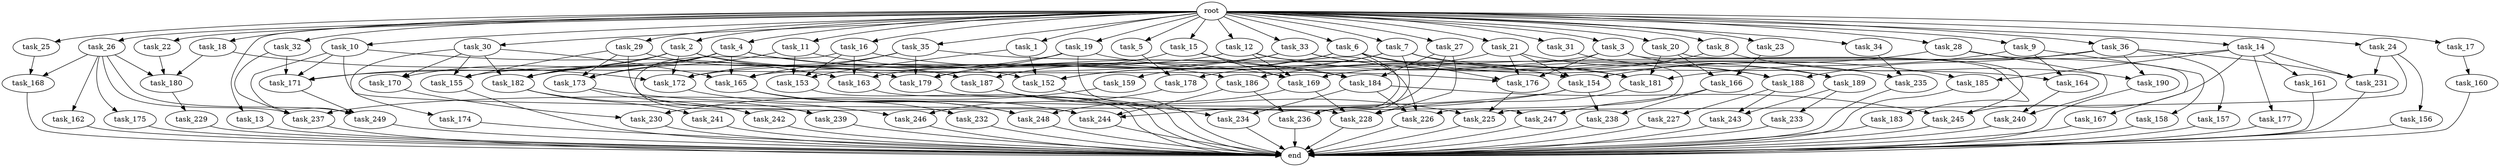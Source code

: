 digraph G {
  task_29 [size="1.024000"];
  task_32 [size="1.024000"];
  task_26 [size="1.024000"];
  task_247 [size="635655159.808000"];
  task_226 [size="1554778161.152000"];
  task_156 [size="34359738.368000"];
  task_27 [size="1.024000"];
  task_153 [size="506806140.928000"];
  task_4 [size="1.024000"];
  task_2 [size="1.024000"];
  task_13 [size="1.024000"];
  task_182 [size="2997887172.608000"];
  task_186 [size="1073741824.000000"];
  task_177 [size="137438953.472000"];
  task_235 [size="687194767.360000"];
  task_228 [size="609885356.032000"];
  task_245 [size="1692217114.624000"];
  task_6 [size="1.024000"];
  task_9 [size="1.024000"];
  task_175 [size="214748364.800000"];
  task_189 [size="627065225.216000"];
  task_159 [size="137438953.472000"];
  task_188 [size="1649267441.664000"];
  task_164 [size="446676598.784000"];
  task_231 [size="721554505.728000"];
  task_158 [size="309237645.312000"];
  task_183 [size="77309411.328000"];
  task_242 [size="214748364.800000"];
  task_234 [size="833223655.424000"];
  task_36 [size="1.024000"];
  task_16 [size="1.024000"];
  task_185 [size="214748364.800000"];
  task_249 [size="1151051235.328000"];
  task_243 [size="730144440.320000"];
  task_161 [size="137438953.472000"];
  task_170 [size="1717986918.400000"];
  task_15 [size="1.024000"];
  task_10 [size="1.024000"];
  task_229 [size="214748364.800000"];
  task_171 [size="2035814498.304000"];
  task_240 [size="352187318.272000"];
  task_162 [size="214748364.800000"];
  task_155 [size="2104533975.040000"];
  task_167 [size="214748364.800000"];
  task_190 [size="1408749273.088000"];
  task_237 [size="1185410973.696000"];
  task_172 [size="1829656068.096000"];
  task_25 [size="1.024000"];
  task_31 [size="1.024000"];
  end [size="0.000000"];
  task_227 [size="309237645.312000"];
  task_154 [size="1185410973.696000"];
  task_7 [size="1.024000"];
  task_239 [size="429496729.600000"];
  task_180 [size="1288490188.800000"];
  task_18 [size="1.024000"];
  task_12 [size="1.024000"];
  task_230 [size="558345748.480000"];
  task_33 [size="1.024000"];
  task_238 [size="635655159.808000"];
  task_14 [size="1.024000"];
  task_241 [size="214748364.800000"];
  task_173 [size="1769526525.952000"];
  task_236 [size="712964571.136000"];
  task_246 [size="523986010.112000"];
  task_184 [size="1357209665.536000"];
  task_174 [size="858993459.200000"];
  task_21 [size="1.024000"];
  task_168 [size="249108103.168000"];
  task_244 [size="1675037245.440000"];
  task_187 [size="1279900254.208000"];
  task_23 [size="1.024000"];
  task_176 [size="1563368095.744000"];
  root [size="0.000000"];
  task_5 [size="1.024000"];
  task_11 [size="1.024000"];
  task_179 [size="1228360646.656000"];
  task_3 [size="1.024000"];
  task_166 [size="996432412.672000"];
  task_19 [size="1.024000"];
  task_225 [size="481036337.152000"];
  task_232 [size="137438953.472000"];
  task_22 [size="1.024000"];
  task_28 [size="1.024000"];
  task_165 [size="2302102470.656000"];
  task_34 [size="1.024000"];
  task_233 [size="420906795.008000"];
  task_169 [size="1322849927.168000"];
  task_17 [size="1.024000"];
  task_248 [size="721554505.728000"];
  task_20 [size="1.024000"];
  task_178 [size="584115552.256000"];
  task_157 [size="549755813.888000"];
  task_1 [size="1.024000"];
  task_160 [size="309237645.312000"];
  task_181 [size="1340029796.352000"];
  task_35 [size="1.024000"];
  task_163 [size="841813590.016000"];
  task_30 [size="1.024000"];
  task_24 [size="1.024000"];
  task_152 [size="1151051235.328000"];
  task_8 [size="1.024000"];

  task_29 -> task_155 [size="679477248.000000"];
  task_29 -> task_179 [size="679477248.000000"];
  task_29 -> task_173 [size="679477248.000000"];
  task_29 -> task_244 [size="679477248.000000"];
  task_32 -> task_237 [size="536870912.000000"];
  task_32 -> task_171 [size="536870912.000000"];
  task_26 -> task_249 [size="209715200.000000"];
  task_26 -> task_162 [size="209715200.000000"];
  task_26 -> task_175 [size="209715200.000000"];
  task_26 -> task_237 [size="209715200.000000"];
  task_26 -> task_168 [size="209715200.000000"];
  task_26 -> task_180 [size="209715200.000000"];
  task_247 -> end [size="1.000000"];
  task_226 -> end [size="1.000000"];
  task_156 -> end [size="1.000000"];
  task_27 -> task_228 [size="75497472.000000"];
  task_27 -> task_184 [size="75497472.000000"];
  task_27 -> task_236 [size="75497472.000000"];
  task_153 -> end [size="1.000000"];
  task_4 -> task_184 [size="838860800.000000"];
  task_4 -> task_182 [size="838860800.000000"];
  task_4 -> task_152 [size="838860800.000000"];
  task_4 -> task_165 [size="838860800.000000"];
  task_4 -> task_173 [size="838860800.000000"];
  task_4 -> task_170 [size="838860800.000000"];
  task_2 -> task_187 [size="838860800.000000"];
  task_2 -> task_176 [size="838860800.000000"];
  task_2 -> task_182 [size="838860800.000000"];
  task_2 -> task_172 [size="838860800.000000"];
  task_2 -> task_171 [size="838860800.000000"];
  task_13 -> end [size="1.000000"];
  task_182 -> task_241 [size="209715200.000000"];
  task_182 -> task_239 [size="209715200.000000"];
  task_186 -> task_244 [size="411041792.000000"];
  task_186 -> task_236 [size="411041792.000000"];
  task_177 -> end [size="1.000000"];
  task_235 -> end [size="1.000000"];
  task_228 -> end [size="1.000000"];
  task_245 -> end [size="1.000000"];
  task_6 -> task_176 [size="75497472.000000"];
  task_6 -> task_185 [size="75497472.000000"];
  task_6 -> task_152 [size="75497472.000000"];
  task_6 -> task_179 [size="75497472.000000"];
  task_6 -> task_236 [size="75497472.000000"];
  task_9 -> task_158 [size="301989888.000000"];
  task_9 -> task_181 [size="301989888.000000"];
  task_9 -> task_164 [size="301989888.000000"];
  task_175 -> end [size="1.000000"];
  task_189 -> task_243 [size="411041792.000000"];
  task_189 -> task_233 [size="411041792.000000"];
  task_159 -> task_230 [size="411041792.000000"];
  task_188 -> task_227 [size="301989888.000000"];
  task_188 -> task_243 [size="301989888.000000"];
  task_164 -> task_240 [size="134217728.000000"];
  task_231 -> end [size="1.000000"];
  task_158 -> end [size="1.000000"];
  task_183 -> end [size="1.000000"];
  task_242 -> end [size="1.000000"];
  task_234 -> end [size="1.000000"];
  task_36 -> task_231 [size="536870912.000000"];
  task_36 -> task_157 [size="536870912.000000"];
  task_36 -> task_165 [size="536870912.000000"];
  task_36 -> task_188 [size="536870912.000000"];
  task_36 -> task_190 [size="536870912.000000"];
  task_16 -> task_169 [size="209715200.000000"];
  task_16 -> task_163 [size="209715200.000000"];
  task_16 -> task_153 [size="209715200.000000"];
  task_16 -> task_239 [size="209715200.000000"];
  task_185 -> end [size="1.000000"];
  task_249 -> end [size="1.000000"];
  task_243 -> end [size="1.000000"];
  task_161 -> end [size="1.000000"];
  task_170 -> task_230 [size="134217728.000000"];
  task_15 -> task_187 [size="411041792.000000"];
  task_15 -> task_169 [size="411041792.000000"];
  task_15 -> task_184 [size="411041792.000000"];
  task_10 -> task_163 [size="75497472.000000"];
  task_10 -> task_249 [size="75497472.000000"];
  task_10 -> task_171 [size="75497472.000000"];
  task_10 -> task_228 [size="75497472.000000"];
  task_229 -> end [size="1.000000"];
  task_171 -> task_249 [size="838860800.000000"];
  task_240 -> end [size="1.000000"];
  task_162 -> end [size="1.000000"];
  task_155 -> end [size="1.000000"];
  task_167 -> end [size="1.000000"];
  task_190 -> end [size="1.000000"];
  task_237 -> end [size="1.000000"];
  task_172 -> task_248 [size="536870912.000000"];
  task_25 -> task_168 [size="33554432.000000"];
  task_31 -> task_226 [size="301989888.000000"];
  task_227 -> end [size="1.000000"];
  task_154 -> task_237 [size="411041792.000000"];
  task_154 -> task_238 [size="411041792.000000"];
  task_154 -> task_244 [size="411041792.000000"];
  task_7 -> task_164 [size="134217728.000000"];
  task_7 -> task_236 [size="134217728.000000"];
  task_7 -> task_152 [size="134217728.000000"];
  task_7 -> task_181 [size="134217728.000000"];
  task_7 -> task_159 [size="134217728.000000"];
  task_239 -> end [size="1.000000"];
  task_180 -> task_229 [size="209715200.000000"];
  task_18 -> task_180 [size="838860800.000000"];
  task_18 -> task_172 [size="838860800.000000"];
  task_12 -> task_169 [size="536870912.000000"];
  task_12 -> task_155 [size="536870912.000000"];
  task_12 -> task_188 [size="536870912.000000"];
  task_12 -> task_226 [size="536870912.000000"];
  task_230 -> end [size="1.000000"];
  task_33 -> task_189 [size="536870912.000000"];
  task_33 -> task_163 [size="536870912.000000"];
  task_33 -> task_235 [size="536870912.000000"];
  task_33 -> task_171 [size="536870912.000000"];
  task_238 -> end [size="1.000000"];
  task_14 -> task_231 [size="134217728.000000"];
  task_14 -> task_245 [size="134217728.000000"];
  task_14 -> task_185 [size="134217728.000000"];
  task_14 -> task_169 [size="134217728.000000"];
  task_14 -> task_161 [size="134217728.000000"];
  task_14 -> task_177 [size="134217728.000000"];
  task_241 -> end [size="1.000000"];
  task_173 -> task_246 [size="209715200.000000"];
  task_173 -> task_242 [size="209715200.000000"];
  task_236 -> end [size="1.000000"];
  task_246 -> end [size="1.000000"];
  task_184 -> task_245 [size="679477248.000000"];
  task_184 -> task_234 [size="679477248.000000"];
  task_184 -> task_226 [size="679477248.000000"];
  task_174 -> end [size="1.000000"];
  task_21 -> task_176 [size="536870912.000000"];
  task_21 -> task_154 [size="536870912.000000"];
  task_21 -> task_188 [size="536870912.000000"];
  task_21 -> task_178 [size="536870912.000000"];
  task_168 -> end [size="1.000000"];
  task_244 -> end [size="1.000000"];
  task_187 -> task_225 [size="134217728.000000"];
  task_187 -> task_234 [size="134217728.000000"];
  task_23 -> task_166 [size="134217728.000000"];
  task_176 -> task_225 [size="301989888.000000"];
  root -> task_12 [size="1.000000"];
  root -> task_36 [size="1.000000"];
  root -> task_16 [size="1.000000"];
  root -> task_9 [size="1.000000"];
  root -> task_1 [size="1.000000"];
  root -> task_11 [size="1.000000"];
  root -> task_22 [size="1.000000"];
  root -> task_7 [size="1.000000"];
  root -> task_28 [size="1.000000"];
  root -> task_4 [size="1.000000"];
  root -> task_34 [size="1.000000"];
  root -> task_2 [size="1.000000"];
  root -> task_15 [size="1.000000"];
  root -> task_10 [size="1.000000"];
  root -> task_29 [size="1.000000"];
  root -> task_21 [size="1.000000"];
  root -> task_17 [size="1.000000"];
  root -> task_18 [size="1.000000"];
  root -> task_27 [size="1.000000"];
  root -> task_20 [size="1.000000"];
  root -> task_23 [size="1.000000"];
  root -> task_6 [size="1.000000"];
  root -> task_32 [size="1.000000"];
  root -> task_5 [size="1.000000"];
  root -> task_26 [size="1.000000"];
  root -> task_25 [size="1.000000"];
  root -> task_8 [size="1.000000"];
  root -> task_35 [size="1.000000"];
  root -> task_13 [size="1.000000"];
  root -> task_30 [size="1.000000"];
  root -> task_19 [size="1.000000"];
  root -> task_33 [size="1.000000"];
  root -> task_24 [size="1.000000"];
  root -> task_3 [size="1.000000"];
  root -> task_31 [size="1.000000"];
  root -> task_14 [size="1.000000"];
  task_5 -> task_178 [size="33554432.000000"];
  task_11 -> task_186 [size="209715200.000000"];
  task_11 -> task_153 [size="209715200.000000"];
  task_11 -> task_173 [size="209715200.000000"];
  task_179 -> end [size="1.000000"];
  task_3 -> task_176 [size="75497472.000000"];
  task_3 -> task_189 [size="75497472.000000"];
  task_3 -> task_183 [size="75497472.000000"];
  task_3 -> task_172 [size="75497472.000000"];
  task_166 -> task_247 [size="209715200.000000"];
  task_166 -> task_238 [size="209715200.000000"];
  task_19 -> task_154 [size="411041792.000000"];
  task_19 -> task_247 [size="411041792.000000"];
  task_19 -> task_182 [size="411041792.000000"];
  task_19 -> task_179 [size="411041792.000000"];
  task_225 -> end [size="1.000000"];
  task_232 -> end [size="1.000000"];
  task_22 -> task_180 [size="209715200.000000"];
  task_28 -> task_240 [size="209715200.000000"];
  task_28 -> task_167 [size="209715200.000000"];
  task_28 -> task_154 [size="209715200.000000"];
  task_165 -> task_232 [size="134217728.000000"];
  task_165 -> task_248 [size="134217728.000000"];
  task_165 -> task_244 [size="134217728.000000"];
  task_34 -> task_235 [size="134217728.000000"];
  task_233 -> end [size="1.000000"];
  task_169 -> task_248 [size="33554432.000000"];
  task_169 -> task_228 [size="33554432.000000"];
  task_17 -> task_160 [size="301989888.000000"];
  task_248 -> end [size="1.000000"];
  task_20 -> task_245 [size="838860800.000000"];
  task_20 -> task_181 [size="838860800.000000"];
  task_20 -> task_166 [size="838860800.000000"];
  task_178 -> task_246 [size="301989888.000000"];
  task_157 -> end [size="1.000000"];
  task_1 -> task_152 [size="75497472.000000"];
  task_1 -> task_153 [size="75497472.000000"];
  task_160 -> end [size="1.000000"];
  task_181 -> task_228 [size="411041792.000000"];
  task_35 -> task_172 [size="33554432.000000"];
  task_35 -> task_165 [size="33554432.000000"];
  task_35 -> task_179 [size="33554432.000000"];
  task_35 -> task_181 [size="33554432.000000"];
  task_163 -> end [size="1.000000"];
  task_30 -> task_155 [size="838860800.000000"];
  task_30 -> task_182 [size="838860800.000000"];
  task_30 -> task_165 [size="838860800.000000"];
  task_30 -> task_174 [size="838860800.000000"];
  task_30 -> task_170 [size="838860800.000000"];
  task_24 -> task_231 [size="33554432.000000"];
  task_24 -> task_156 [size="33554432.000000"];
  task_24 -> task_225 [size="33554432.000000"];
  task_152 -> end [size="1.000000"];
  task_8 -> task_186 [size="838860800.000000"];
  task_8 -> task_190 [size="838860800.000000"];
}
